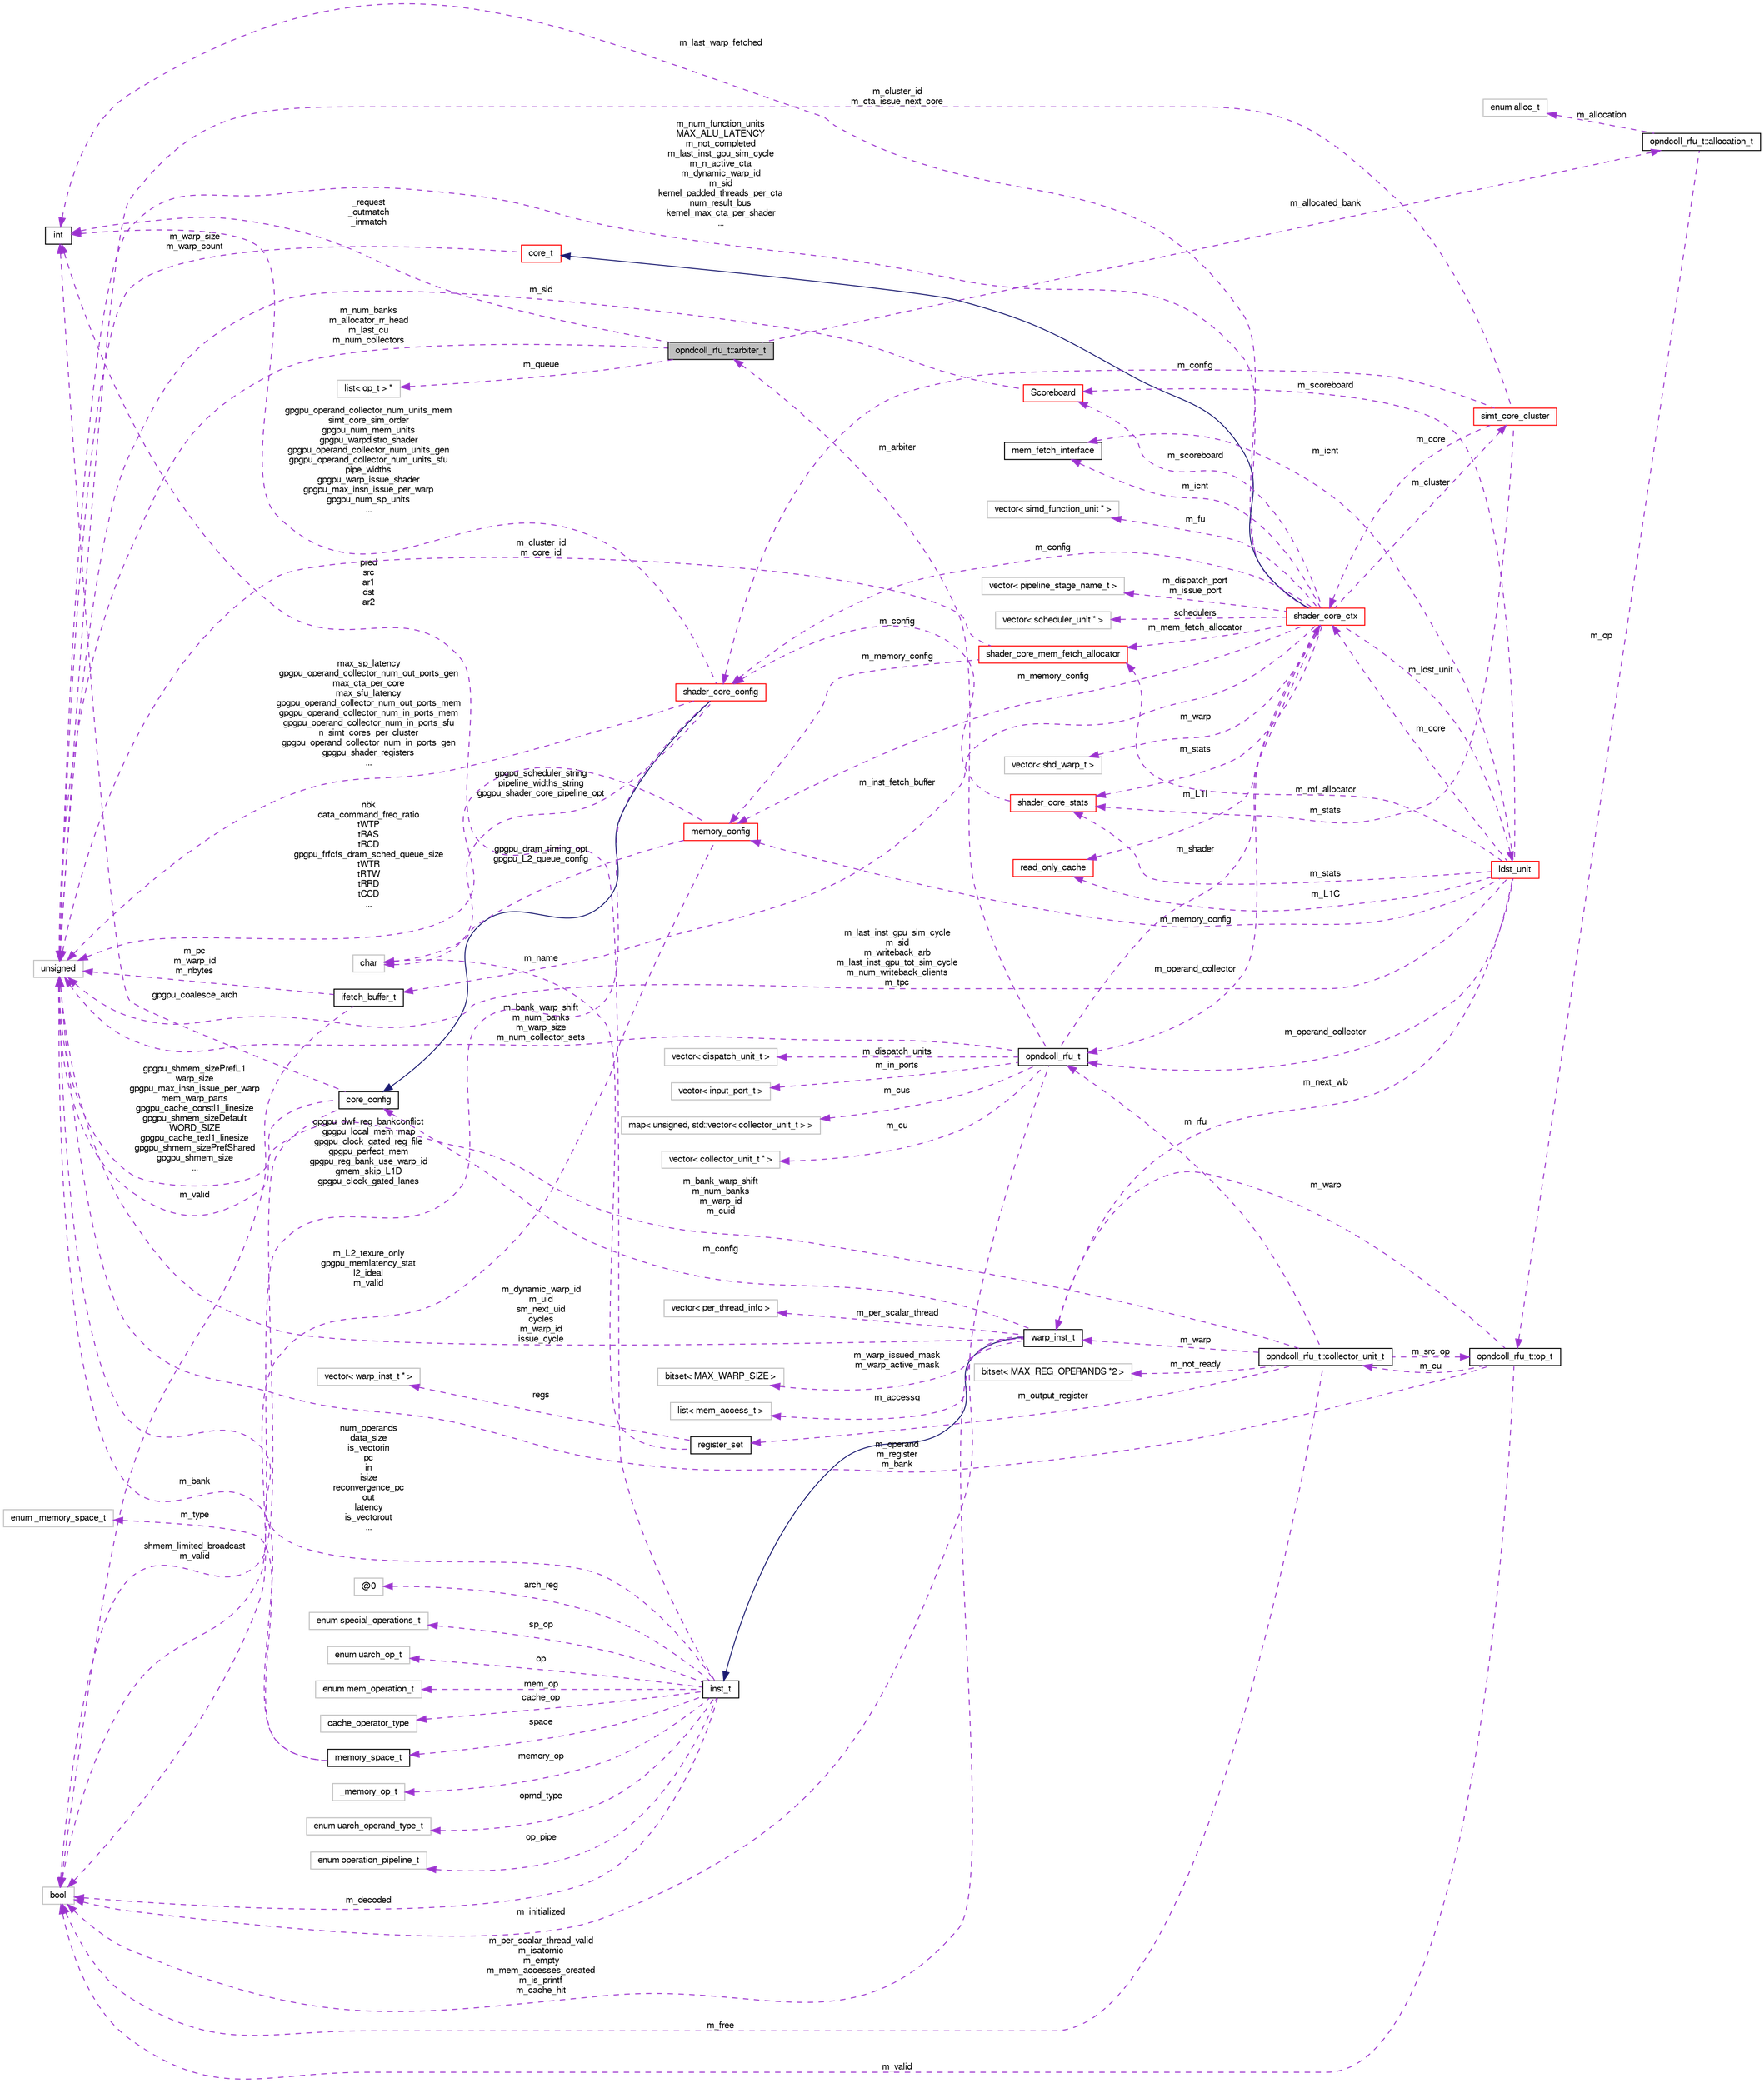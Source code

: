 digraph G
{
  bgcolor="transparent";
  edge [fontname="FreeSans",fontsize="10",labelfontname="FreeSans",labelfontsize="10"];
  node [fontname="FreeSans",fontsize="10",shape=record];
  rankdir=LR;
  Node1 [label="opndcoll_rfu_t::arbiter_t",height=0.2,width=0.4,color="black", fillcolor="grey75", style="filled" fontcolor="black"];
  Node2 -> Node1 [dir=back,color="darkorchid3",fontsize="10",style="dashed",label="_request\n_outmatch\n_inmatch",fontname="FreeSans"];
  Node2 [label="int",height=0.2,width=0.4,color="black",URL="$classint.html"];
  Node3 -> Node1 [dir=back,color="darkorchid3",fontsize="10",style="dashed",label="m_queue",fontname="FreeSans"];
  Node3 [label="list\< op_t \> *",height=0.2,width=0.4,color="grey75"];
  Node4 -> Node1 [dir=back,color="darkorchid3",fontsize="10",style="dashed",label="m_allocated_bank",fontname="FreeSans"];
  Node4 [label="opndcoll_rfu_t::allocation_t",height=0.2,width=0.4,color="black",URL="$classopndcoll__rfu__t_1_1allocation__t.html"];
  Node5 -> Node4 [dir=back,color="darkorchid3",fontsize="10",style="dashed",label="m_op",fontname="FreeSans"];
  Node5 [label="opndcoll_rfu_t::op_t",height=0.2,width=0.4,color="black",URL="$classopndcoll__rfu__t_1_1op__t.html"];
  Node6 -> Node5 [dir=back,color="darkorchid3",fontsize="10",style="dashed",label="m_warp",fontname="FreeSans"];
  Node6 [label="warp_inst_t",height=0.2,width=0.4,color="black",URL="$classwarp__inst__t.html"];
  Node7 -> Node6 [dir=back,color="midnightblue",fontsize="10",style="solid",fontname="FreeSans"];
  Node7 [label="inst_t",height=0.2,width=0.4,color="black",URL="$classinst__t.html"];
  Node8 -> Node7 [dir=back,color="darkorchid3",fontsize="10",style="dashed",label="arch_reg",fontname="FreeSans"];
  Node8 [label="@0",height=0.2,width=0.4,color="grey75"];
  Node9 -> Node7 [dir=back,color="darkorchid3",fontsize="10",style="dashed",label="sp_op",fontname="FreeSans"];
  Node9 [label="enum special_operations_t",height=0.2,width=0.4,color="grey75"];
  Node10 -> Node7 [dir=back,color="darkorchid3",fontsize="10",style="dashed",label="op",fontname="FreeSans"];
  Node10 [label="enum uarch_op_t",height=0.2,width=0.4,color="grey75"];
  Node11 -> Node7 [dir=back,color="darkorchid3",fontsize="10",style="dashed",label="mem_op",fontname="FreeSans"];
  Node11 [label="enum mem_operation_t",height=0.2,width=0.4,color="grey75"];
  Node12 -> Node7 [dir=back,color="darkorchid3",fontsize="10",style="dashed",label="cache_op",fontname="FreeSans"];
  Node12 [label="cache_operator_type",height=0.2,width=0.4,color="grey75"];
  Node13 -> Node7 [dir=back,color="darkorchid3",fontsize="10",style="dashed",label="space",fontname="FreeSans"];
  Node13 [label="memory_space_t",height=0.2,width=0.4,color="black",URL="$classmemory__space__t.html"];
  Node14 -> Node13 [dir=back,color="darkorchid3",fontsize="10",style="dashed",label="m_type",fontname="FreeSans"];
  Node14 [label="enum _memory_space_t",height=0.2,width=0.4,color="grey75"];
  Node15 -> Node13 [dir=back,color="darkorchid3",fontsize="10",style="dashed",label="m_bank",fontname="FreeSans"];
  Node15 [label="unsigned",height=0.2,width=0.4,color="grey75"];
  Node2 -> Node7 [dir=back,color="darkorchid3",fontsize="10",style="dashed",label="pred\nsrc\nar1\ndst\nar2",fontname="FreeSans"];
  Node16 -> Node7 [dir=back,color="darkorchid3",fontsize="10",style="dashed",label="memory_op",fontname="FreeSans"];
  Node16 [label="_memory_op_t",height=0.2,width=0.4,color="grey75"];
  Node17 -> Node7 [dir=back,color="darkorchid3",fontsize="10",style="dashed",label="m_decoded",fontname="FreeSans"];
  Node17 [label="bool",height=0.2,width=0.4,color="grey75"];
  Node18 -> Node7 [dir=back,color="darkorchid3",fontsize="10",style="dashed",label="oprnd_type",fontname="FreeSans"];
  Node18 [label="enum uarch_operand_type_t",height=0.2,width=0.4,color="grey75"];
  Node15 -> Node7 [dir=back,color="darkorchid3",fontsize="10",style="dashed",label="num_operands\ndata_size\nis_vectorin\npc\nin\nisize\nreconvergence_pc\nout\nlatency\nis_vectorout\n...",fontname="FreeSans"];
  Node19 -> Node7 [dir=back,color="darkorchid3",fontsize="10",style="dashed",label="op_pipe",fontname="FreeSans"];
  Node19 [label="enum operation_pipeline_t",height=0.2,width=0.4,color="grey75"];
  Node20 -> Node6 [dir=back,color="darkorchid3",fontsize="10",style="dashed",label="m_warp_issued_mask\nm_warp_active_mask",fontname="FreeSans"];
  Node20 [label="bitset\< MAX_WARP_SIZE \>",height=0.2,width=0.4,color="grey75"];
  Node21 -> Node6 [dir=back,color="darkorchid3",fontsize="10",style="dashed",label="m_accessq",fontname="FreeSans"];
  Node21 [label="list\< mem_access_t \>",height=0.2,width=0.4,color="grey75"];
  Node22 -> Node6 [dir=back,color="darkorchid3",fontsize="10",style="dashed",label="m_config",fontname="FreeSans"];
  Node22 [label="core_config",height=0.2,width=0.4,color="black",URL="$structcore__config.html"];
  Node2 -> Node22 [dir=back,color="darkorchid3",fontsize="10",style="dashed",label="gpgpu_coalesce_arch",fontname="FreeSans"];
  Node17 -> Node22 [dir=back,color="darkorchid3",fontsize="10",style="dashed",label="shmem_limited_broadcast\nm_valid",fontname="FreeSans"];
  Node15 -> Node22 [dir=back,color="darkorchid3",fontsize="10",style="dashed",label="gpgpu_shmem_sizePrefL1\nwarp_size\ngpgpu_max_insn_issue_per_warp\nmem_warp_parts\ngpgpu_cache_constl1_linesize\ngpgpu_shmem_sizeDefault\nWORD_SIZE\ngpgpu_cache_texl1_linesize\ngpgpu_shmem_sizePrefShared\ngpgpu_shmem_size\n...",fontname="FreeSans"];
  Node17 -> Node6 [dir=back,color="darkorchid3",fontsize="10",style="dashed",label="m_per_scalar_thread_valid\nm_isatomic\nm_empty\nm_mem_accesses_created\nm_is_printf\nm_cache_hit",fontname="FreeSans"];
  Node23 -> Node6 [dir=back,color="darkorchid3",fontsize="10",style="dashed",label="m_per_scalar_thread",fontname="FreeSans"];
  Node23 [label="vector\< per_thread_info \>",height=0.2,width=0.4,color="grey75"];
  Node15 -> Node6 [dir=back,color="darkorchid3",fontsize="10",style="dashed",label="m_dynamic_warp_id\nm_uid\nsm_next_uid\ncycles\nm_warp_id\nissue_cycle",fontname="FreeSans"];
  Node24 -> Node5 [dir=back,color="darkorchid3",fontsize="10",style="dashed",label="m_cu",fontname="FreeSans"];
  Node24 [label="opndcoll_rfu_t::collector_unit_t",height=0.2,width=0.4,color="black",URL="$classopndcoll__rfu__t_1_1collector__unit__t.html"];
  Node5 -> Node24 [dir=back,color="darkorchid3",fontsize="10",style="dashed",label="m_src_op",fontname="FreeSans"];
  Node25 -> Node24 [dir=back,color="darkorchid3",fontsize="10",style="dashed",label="m_output_register",fontname="FreeSans"];
  Node25 [label="register_set",height=0.2,width=0.4,color="black",URL="$classregister__set.html"];
  Node26 -> Node25 [dir=back,color="darkorchid3",fontsize="10",style="dashed",label="m_name",fontname="FreeSans"];
  Node26 [label="char",height=0.2,width=0.4,color="grey75"];
  Node27 -> Node25 [dir=back,color="darkorchid3",fontsize="10",style="dashed",label="regs",fontname="FreeSans"];
  Node27 [label="vector\< warp_inst_t * \>",height=0.2,width=0.4,color="grey75"];
  Node6 -> Node24 [dir=back,color="darkorchid3",fontsize="10",style="dashed",label="m_warp",fontname="FreeSans"];
  Node17 -> Node24 [dir=back,color="darkorchid3",fontsize="10",style="dashed",label="m_free",fontname="FreeSans"];
  Node28 -> Node24 [dir=back,color="darkorchid3",fontsize="10",style="dashed",label="m_rfu",fontname="FreeSans"];
  Node28 [label="opndcoll_rfu_t",height=0.2,width=0.4,color="black",URL="$classopndcoll__rfu__t.html"];
  Node29 -> Node28 [dir=back,color="darkorchid3",fontsize="10",style="dashed",label="m_cus",fontname="FreeSans"];
  Node29 [label="map\< unsigned, std::vector\< collector_unit_t \> \>",height=0.2,width=0.4,color="grey75"];
  Node17 -> Node28 [dir=back,color="darkorchid3",fontsize="10",style="dashed",label="m_initialized",fontname="FreeSans"];
  Node30 -> Node28 [dir=back,color="darkorchid3",fontsize="10",style="dashed",label="m_shader",fontname="FreeSans"];
  Node30 [label="shader_core_ctx",height=0.2,width=0.4,color="red",URL="$classshader__core__ctx.html"];
  Node31 -> Node30 [dir=back,color="midnightblue",fontsize="10",style="solid",fontname="FreeSans"];
  Node31 [label="core_t",height=0.2,width=0.4,color="red",URL="$classcore__t.html"];
  Node15 -> Node31 [dir=back,color="darkorchid3",fontsize="10",style="dashed",label="m_warp_size\nm_warp_count",fontname="FreeSans"];
  Node32 -> Node30 [dir=back,color="darkorchid3",fontsize="10",style="dashed",label="m_cluster",fontname="FreeSans"];
  Node32 [label="simt_core_cluster",height=0.2,width=0.4,color="red",URL="$classsimt__core__cluster.html"];
  Node33 -> Node32 [dir=back,color="darkorchid3",fontsize="10",style="dashed",label="m_config",fontname="FreeSans"];
  Node33 [label="shader_core_config",height=0.2,width=0.4,color="red",URL="$structshader__core__config.html"];
  Node22 -> Node33 [dir=back,color="midnightblue",fontsize="10",style="solid",fontname="FreeSans"];
  Node26 -> Node33 [dir=back,color="darkorchid3",fontsize="10",style="dashed",label="gpgpu_scheduler_string\npipeline_widths_string\ngpgpu_shader_core_pipeline_opt",fontname="FreeSans"];
  Node2 -> Node33 [dir=back,color="darkorchid3",fontsize="10",style="dashed",label="gpgpu_operand_collector_num_units_mem\nsimt_core_sim_order\ngpgpu_num_mem_units\ngpgpu_warpdistro_shader\ngpgpu_operand_collector_num_units_gen\ngpgpu_operand_collector_num_units_sfu\npipe_widths\ngpgpu_warp_issue_shader\ngpgpu_max_insn_issue_per_warp\ngpgpu_num_sp_units\n...",fontname="FreeSans"];
  Node17 -> Node33 [dir=back,color="darkorchid3",fontsize="10",style="dashed",label="gpgpu_dwf_reg_bankconflict\ngpgpu_local_mem_map\ngpgpu_clock_gated_reg_file\ngpgpu_perfect_mem\ngpgpu_reg_bank_use_warp_id\ngmem_skip_L1D\ngpgpu_clock_gated_lanes",fontname="FreeSans"];
  Node15 -> Node33 [dir=back,color="darkorchid3",fontsize="10",style="dashed",label="max_sp_latency\ngpgpu_operand_collector_num_out_ports_gen\nmax_cta_per_core\nmax_sfu_latency\ngpgpu_operand_collector_num_out_ports_mem\ngpgpu_operand_collector_num_in_ports_mem\ngpgpu_operand_collector_num_in_ports_sfu\nn_simt_cores_per_cluster\ngpgpu_operand_collector_num_in_ports_gen\ngpgpu_shader_registers\n...",fontname="FreeSans"];
  Node34 -> Node32 [dir=back,color="darkorchid3",fontsize="10",style="dashed",label="m_stats",fontname="FreeSans"];
  Node34 [label="shader_core_stats",height=0.2,width=0.4,color="red",URL="$classshader__core__stats.html"];
  Node33 -> Node34 [dir=back,color="darkorchid3",fontsize="10",style="dashed",label="m_config",fontname="FreeSans"];
  Node30 -> Node32 [dir=back,color="darkorchid3",fontsize="10",style="dashed",label="m_core",fontname="FreeSans"];
  Node15 -> Node32 [dir=back,color="darkorchid3",fontsize="10",style="dashed",label="m_cluster_id\nm_cta_issue_next_core",fontname="FreeSans"];
  Node33 -> Node30 [dir=back,color="darkorchid3",fontsize="10",style="dashed",label="m_config",fontname="FreeSans"];
  Node35 -> Node30 [dir=back,color="darkorchid3",fontsize="10",style="dashed",label="m_inst_fetch_buffer",fontname="FreeSans"];
  Node35 [label="ifetch_buffer_t",height=0.2,width=0.4,color="black",URL="$structifetch__buffer__t.html"];
  Node17 -> Node35 [dir=back,color="darkorchid3",fontsize="10",style="dashed",label="m_valid",fontname="FreeSans"];
  Node15 -> Node35 [dir=back,color="darkorchid3",fontsize="10",style="dashed",label="m_pc\nm_warp_id\nm_nbytes",fontname="FreeSans"];
  Node36 -> Node30 [dir=back,color="darkorchid3",fontsize="10",style="dashed",label="m_warp",fontname="FreeSans"];
  Node36 [label="vector\< shd_warp_t \>",height=0.2,width=0.4,color="grey75"];
  Node37 -> Node30 [dir=back,color="darkorchid3",fontsize="10",style="dashed",label="m_icnt",fontname="FreeSans"];
  Node37 [label="mem_fetch_interface",height=0.2,width=0.4,color="black",URL="$classmem__fetch__interface.html"];
  Node34 -> Node30 [dir=back,color="darkorchid3",fontsize="10",style="dashed",label="m_stats",fontname="FreeSans"];
  Node38 -> Node30 [dir=back,color="darkorchid3",fontsize="10",style="dashed",label="m_memory_config",fontname="FreeSans"];
  Node38 [label="memory_config",height=0.2,width=0.4,color="red",URL="$structmemory__config.html"];
  Node26 -> Node38 [dir=back,color="darkorchid3",fontsize="10",style="dashed",label="gpgpu_dram_timing_opt\ngpgpu_L2_queue_config",fontname="FreeSans"];
  Node17 -> Node38 [dir=back,color="darkorchid3",fontsize="10",style="dashed",label="m_L2_texure_only\ngpgpu_memlatency_stat\nl2_ideal\nm_valid",fontname="FreeSans"];
  Node15 -> Node38 [dir=back,color="darkorchid3",fontsize="10",style="dashed",label="nbk\ndata_command_freq_ratio\ntWTP\ntRAS\ntRCD\ngpgpu_frfcfs_dram_sched_queue_size\ntWTR\ntRTW\ntRRD\ntCCD\n...",fontname="FreeSans"];
  Node39 -> Node30 [dir=back,color="darkorchid3",fontsize="10",style="dashed",label="m_scoreboard",fontname="FreeSans"];
  Node39 [label="Scoreboard",height=0.2,width=0.4,color="red",URL="$classScoreboard.html"];
  Node15 -> Node39 [dir=back,color="darkorchid3",fontsize="10",style="dashed",label="m_sid",fontname="FreeSans"];
  Node40 -> Node30 [dir=back,color="darkorchid3",fontsize="10",style="dashed",label="m_fu",fontname="FreeSans"];
  Node40 [label="vector\< simd_function_unit * \>",height=0.2,width=0.4,color="grey75"];
  Node41 -> Node30 [dir=back,color="darkorchid3",fontsize="10",style="dashed",label="m_dispatch_port\nm_issue_port",fontname="FreeSans"];
  Node41 [label="vector\< pipeline_stage_name_t \>",height=0.2,width=0.4,color="grey75"];
  Node2 -> Node30 [dir=back,color="darkorchid3",fontsize="10",style="dashed",label="m_last_warp_fetched",fontname="FreeSans"];
  Node42 -> Node30 [dir=back,color="darkorchid3",fontsize="10",style="dashed",label="m_L1I",fontname="FreeSans"];
  Node42 [label="read_only_cache",height=0.2,width=0.4,color="red",URL="$classread__only__cache.html",tooltip="Read only cache."];
  Node43 -> Node30 [dir=back,color="darkorchid3",fontsize="10",style="dashed",label="m_ldst_unit",fontname="FreeSans"];
  Node43 [label="ldst_unit",height=0.2,width=0.4,color="red",URL="$classldst__unit.html"];
  Node34 -> Node43 [dir=back,color="darkorchid3",fontsize="10",style="dashed",label="m_stats",fontname="FreeSans"];
  Node6 -> Node43 [dir=back,color="darkorchid3",fontsize="10",style="dashed",label="m_next_wb",fontname="FreeSans"];
  Node37 -> Node43 [dir=back,color="darkorchid3",fontsize="10",style="dashed",label="m_icnt",fontname="FreeSans"];
  Node38 -> Node43 [dir=back,color="darkorchid3",fontsize="10",style="dashed",label="m_memory_config",fontname="FreeSans"];
  Node39 -> Node43 [dir=back,color="darkorchid3",fontsize="10",style="dashed",label="m_scoreboard",fontname="FreeSans"];
  Node42 -> Node43 [dir=back,color="darkorchid3",fontsize="10",style="dashed",label="m_L1C",fontname="FreeSans"];
  Node44 -> Node43 [dir=back,color="darkorchid3",fontsize="10",style="dashed",label="m_mf_allocator",fontname="FreeSans"];
  Node44 [label="shader_core_mem_fetch_allocator",height=0.2,width=0.4,color="red",URL="$classshader__core__mem__fetch__allocator.html"];
  Node38 -> Node44 [dir=back,color="darkorchid3",fontsize="10",style="dashed",label="m_memory_config",fontname="FreeSans"];
  Node15 -> Node44 [dir=back,color="darkorchid3",fontsize="10",style="dashed",label="m_cluster_id\nm_core_id",fontname="FreeSans"];
  Node28 -> Node43 [dir=back,color="darkorchid3",fontsize="10",style="dashed",label="m_operand_collector",fontname="FreeSans"];
  Node30 -> Node43 [dir=back,color="darkorchid3",fontsize="10",style="dashed",label="m_core",fontname="FreeSans"];
  Node15 -> Node43 [dir=back,color="darkorchid3",fontsize="10",style="dashed",label="m_last_inst_gpu_sim_cycle\nm_sid\nm_writeback_arb\nm_last_inst_gpu_tot_sim_cycle\nm_num_writeback_clients\nm_tpc",fontname="FreeSans"];
  Node45 -> Node30 [dir=back,color="darkorchid3",fontsize="10",style="dashed",label="schedulers",fontname="FreeSans"];
  Node45 [label="vector\< scheduler_unit * \>",height=0.2,width=0.4,color="grey75"];
  Node44 -> Node30 [dir=back,color="darkorchid3",fontsize="10",style="dashed",label="m_mem_fetch_allocator",fontname="FreeSans"];
  Node28 -> Node30 [dir=back,color="darkorchid3",fontsize="10",style="dashed",label="m_operand_collector",fontname="FreeSans"];
  Node15 -> Node30 [dir=back,color="darkorchid3",fontsize="10",style="dashed",label="m_num_function_units\nMAX_ALU_LATENCY\nm_not_completed\nm_last_inst_gpu_sim_cycle\nm_n_active_cta\nm_dynamic_warp_id\nm_sid\nkernel_padded_threads_per_cta\nnum_result_bus\nkernel_max_cta_per_shader\n...",fontname="FreeSans"];
  Node46 -> Node28 [dir=back,color="darkorchid3",fontsize="10",style="dashed",label="m_cu",fontname="FreeSans"];
  Node46 [label="vector\< collector_unit_t * \>",height=0.2,width=0.4,color="grey75"];
  Node47 -> Node28 [dir=back,color="darkorchid3",fontsize="10",style="dashed",label="m_dispatch_units",fontname="FreeSans"];
  Node47 [label="vector\< dispatch_unit_t \>",height=0.2,width=0.4,color="grey75"];
  Node15 -> Node28 [dir=back,color="darkorchid3",fontsize="10",style="dashed",label="m_bank_warp_shift\nm_num_banks\nm_warp_size\nm_num_collector_sets",fontname="FreeSans"];
  Node48 -> Node28 [dir=back,color="darkorchid3",fontsize="10",style="dashed",label="m_in_ports",fontname="FreeSans"];
  Node48 [label="vector\< input_port_t \>",height=0.2,width=0.4,color="grey75"];
  Node1 -> Node28 [dir=back,color="darkorchid3",fontsize="10",style="dashed",label="m_arbiter",fontname="FreeSans"];
  Node49 -> Node24 [dir=back,color="darkorchid3",fontsize="10",style="dashed",label="m_not_ready",fontname="FreeSans"];
  Node49 [label="bitset\< MAX_REG_OPERANDS *2 \>",height=0.2,width=0.4,color="grey75"];
  Node15 -> Node24 [dir=back,color="darkorchid3",fontsize="10",style="dashed",label="m_bank_warp_shift\nm_num_banks\nm_warp_id\nm_cuid",fontname="FreeSans"];
  Node17 -> Node5 [dir=back,color="darkorchid3",fontsize="10",style="dashed",label="m_valid",fontname="FreeSans"];
  Node15 -> Node5 [dir=back,color="darkorchid3",fontsize="10",style="dashed",label="m_operand\nm_register\nm_bank",fontname="FreeSans"];
  Node50 -> Node4 [dir=back,color="darkorchid3",fontsize="10",style="dashed",label="m_allocation",fontname="FreeSans"];
  Node50 [label="enum alloc_t",height=0.2,width=0.4,color="grey75"];
  Node15 -> Node1 [dir=back,color="darkorchid3",fontsize="10",style="dashed",label="m_num_banks\nm_allocator_rr_head\nm_last_cu\nm_num_collectors",fontname="FreeSans"];
}
